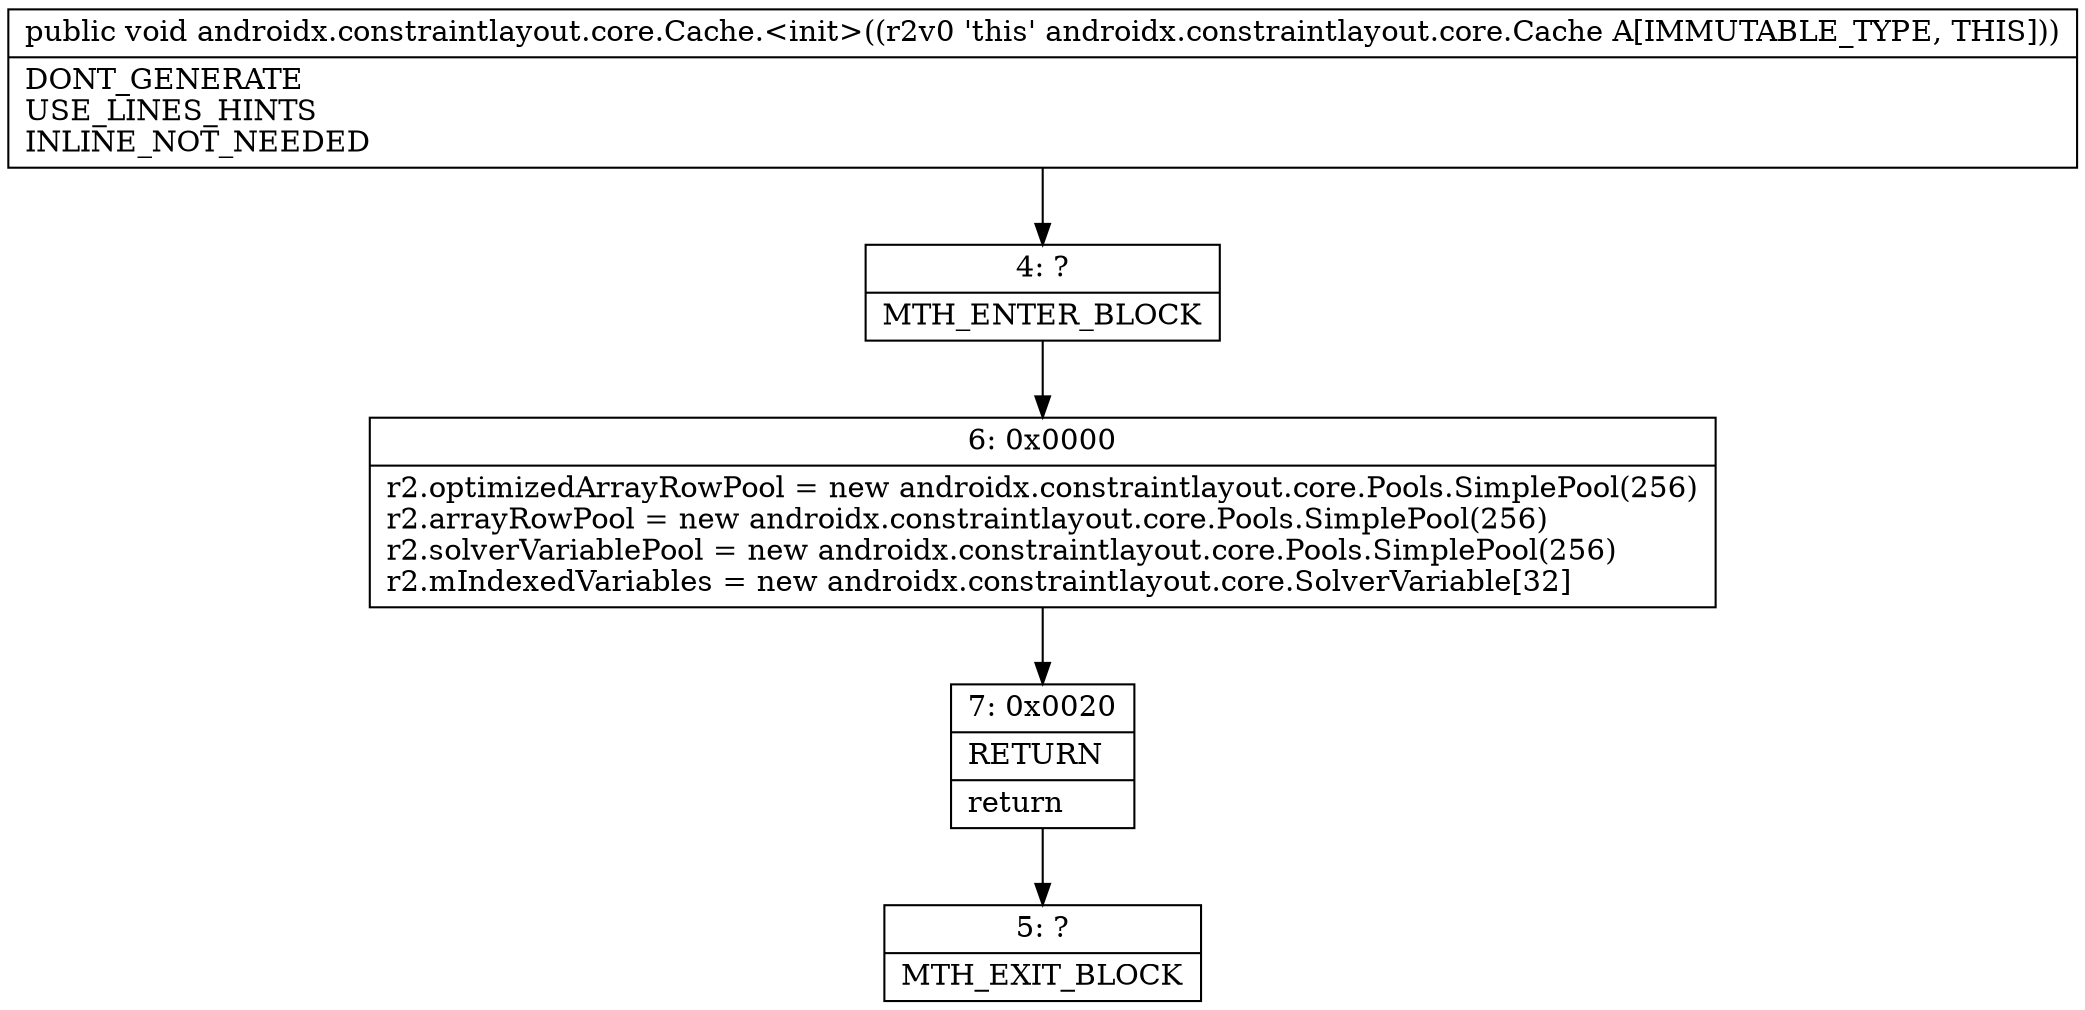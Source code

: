 digraph "CFG forandroidx.constraintlayout.core.Cache.\<init\>()V" {
Node_4 [shape=record,label="{4\:\ ?|MTH_ENTER_BLOCK\l}"];
Node_6 [shape=record,label="{6\:\ 0x0000|r2.optimizedArrayRowPool = new androidx.constraintlayout.core.Pools.SimplePool(256)\lr2.arrayRowPool = new androidx.constraintlayout.core.Pools.SimplePool(256)\lr2.solverVariablePool = new androidx.constraintlayout.core.Pools.SimplePool(256)\lr2.mIndexedVariables = new androidx.constraintlayout.core.SolverVariable[32]\l}"];
Node_7 [shape=record,label="{7\:\ 0x0020|RETURN\l|return\l}"];
Node_5 [shape=record,label="{5\:\ ?|MTH_EXIT_BLOCK\l}"];
MethodNode[shape=record,label="{public void androidx.constraintlayout.core.Cache.\<init\>((r2v0 'this' androidx.constraintlayout.core.Cache A[IMMUTABLE_TYPE, THIS]))  | DONT_GENERATE\lUSE_LINES_HINTS\lINLINE_NOT_NEEDED\l}"];
MethodNode -> Node_4;Node_4 -> Node_6;
Node_6 -> Node_7;
Node_7 -> Node_5;
}

